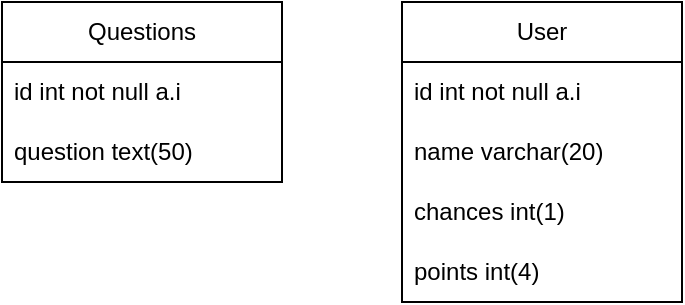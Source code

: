 <mxfile version="26.0.10" pages="3">
  <diagram name="DataBase Project" id="qkmOY7PCLWqSqp8gOzCZ">
    <mxGraphModel dx="1114" dy="593" grid="1" gridSize="10" guides="1" tooltips="1" connect="1" arrows="1" fold="1" page="1" pageScale="1" pageWidth="827" pageHeight="1169" math="0" shadow="0">
      <root>
        <mxCell id="0" />
        <mxCell id="1" parent="0" />
        <mxCell id="j0U818GSpceb6tb2Wbuf-1" value="User" style="swimlane;fontStyle=0;childLayout=stackLayout;horizontal=1;startSize=30;horizontalStack=0;resizeParent=1;resizeParentMax=0;resizeLast=0;collapsible=1;marginBottom=0;whiteSpace=wrap;html=1;" vertex="1" parent="1">
          <mxGeometry x="310" y="70" width="140" height="150" as="geometry" />
        </mxCell>
        <mxCell id="j0U818GSpceb6tb2Wbuf-9" value="id int not null a.i" style="text;strokeColor=none;fillColor=none;align=left;verticalAlign=middle;spacingLeft=4;spacingRight=4;overflow=hidden;points=[[0,0.5],[1,0.5]];portConstraint=eastwest;rotatable=0;whiteSpace=wrap;html=1;" vertex="1" parent="j0U818GSpceb6tb2Wbuf-1">
          <mxGeometry y="30" width="140" height="30" as="geometry" />
        </mxCell>
        <mxCell id="j0U818GSpceb6tb2Wbuf-2" value="&lt;div&gt;name varchar(20)&lt;/div&gt;" style="text;strokeColor=none;fillColor=none;align=left;verticalAlign=middle;spacingLeft=4;spacingRight=4;overflow=hidden;points=[[0,0.5],[1,0.5]];portConstraint=eastwest;rotatable=0;whiteSpace=wrap;html=1;" vertex="1" parent="j0U818GSpceb6tb2Wbuf-1">
          <mxGeometry y="60" width="140" height="30" as="geometry" />
        </mxCell>
        <mxCell id="j0U818GSpceb6tb2Wbuf-3" value="chances int(1)" style="text;strokeColor=none;fillColor=none;align=left;verticalAlign=middle;spacingLeft=4;spacingRight=4;overflow=hidden;points=[[0,0.5],[1,0.5]];portConstraint=eastwest;rotatable=0;whiteSpace=wrap;html=1;" vertex="1" parent="j0U818GSpceb6tb2Wbuf-1">
          <mxGeometry y="90" width="140" height="30" as="geometry" />
        </mxCell>
        <mxCell id="j0U818GSpceb6tb2Wbuf-4" value="points int(4)" style="text;strokeColor=none;fillColor=none;align=left;verticalAlign=middle;spacingLeft=4;spacingRight=4;overflow=hidden;points=[[0,0.5],[1,0.5]];portConstraint=eastwest;rotatable=0;whiteSpace=wrap;html=1;" vertex="1" parent="j0U818GSpceb6tb2Wbuf-1">
          <mxGeometry y="120" width="140" height="30" as="geometry" />
        </mxCell>
        <mxCell id="j0U818GSpceb6tb2Wbuf-5" value="Questions" style="swimlane;fontStyle=0;childLayout=stackLayout;horizontal=1;startSize=30;horizontalStack=0;resizeParent=1;resizeParentMax=0;resizeLast=0;collapsible=1;marginBottom=0;whiteSpace=wrap;html=1;" vertex="1" parent="1">
          <mxGeometry x="110" y="70" width="140" height="90" as="geometry" />
        </mxCell>
        <mxCell id="j0U818GSpceb6tb2Wbuf-6" value="id int not null a.i" style="text;strokeColor=none;fillColor=none;align=left;verticalAlign=middle;spacingLeft=4;spacingRight=4;overflow=hidden;points=[[0,0.5],[1,0.5]];portConstraint=eastwest;rotatable=0;whiteSpace=wrap;html=1;" vertex="1" parent="j0U818GSpceb6tb2Wbuf-5">
          <mxGeometry y="30" width="140" height="30" as="geometry" />
        </mxCell>
        <mxCell id="j0U818GSpceb6tb2Wbuf-8" value="question text(50)" style="text;strokeColor=none;fillColor=none;align=left;verticalAlign=middle;spacingLeft=4;spacingRight=4;overflow=hidden;points=[[0,0.5],[1,0.5]];portConstraint=eastwest;rotatable=0;whiteSpace=wrap;html=1;" vertex="1" parent="j0U818GSpceb6tb2Wbuf-5">
          <mxGeometry y="60" width="140" height="30" as="geometry" />
        </mxCell>
      </root>
    </mxGraphModel>
  </diagram>
  <diagram id="mPwHCbQlNT-gyFAdDzQE" name="Strona-2">
    <mxGraphModel dx="1114" dy="593" grid="1" gridSize="10" guides="1" tooltips="1" connect="1" arrows="1" fold="1" page="1" pageScale="1" pageWidth="827" pageHeight="1169" math="0" shadow="0">
      <root>
        <mxCell id="0" />
        <mxCell id="1" parent="0" />
        <mxCell id="pKz5EjJlFkGOmxM3lD51-2" value="Admin" style="shape=umlActor;verticalLabelPosition=bottom;verticalAlign=top;html=1;" vertex="1" parent="1">
          <mxGeometry x="110" y="320" width="30" height="60" as="geometry" />
        </mxCell>
        <mxCell id="pKz5EjJlFkGOmxM3lD51-4" value="" style="ellipse;whiteSpace=wrap;html=1;" vertex="1" parent="1">
          <mxGeometry x="170" y="320" width="140" height="70" as="geometry" />
        </mxCell>
      </root>
    </mxGraphModel>
  </diagram>
  <diagram id="JU3f2Gn8DMt14Z-GgrVj" name="Strona-3">
    <mxGraphModel dx="1114" dy="593" grid="1" gridSize="10" guides="1" tooltips="1" connect="1" arrows="1" fold="1" page="1" pageScale="1" pageWidth="827" pageHeight="1169" math="0" shadow="0">
      <root>
        <mxCell id="0" />
        <mxCell id="1" parent="0" />
        <mxCell id="jNsLNOCh984aqxK3Sjc5-7" value="" style="ellipse;html=1;shape=startState;fillColor=#000000;strokeColor=#ff0000;" vertex="1" parent="1">
          <mxGeometry x="250" y="60" width="30" height="30" as="geometry" />
        </mxCell>
        <mxCell id="jNsLNOCh984aqxK3Sjc5-8" value="" style="edgeStyle=orthogonalEdgeStyle;html=1;verticalAlign=bottom;endArrow=open;endSize=8;strokeColor=#ff0000;rounded=0;" edge="1" source="jNsLNOCh984aqxK3Sjc5-7" parent="1">
          <mxGeometry relative="1" as="geometry">
            <mxPoint x="265" y="150" as="targetPoint" />
          </mxGeometry>
        </mxCell>
        <mxCell id="jNsLNOCh984aqxK3Sjc5-12" style="edgeStyle=orthogonalEdgeStyle;rounded=0;orthogonalLoop=1;jettySize=auto;html=1;" edge="1" parent="1" source="jNsLNOCh984aqxK3Sjc5-11">
          <mxGeometry relative="1" as="geometry">
            <mxPoint x="265" y="280" as="targetPoint" />
          </mxGeometry>
        </mxCell>
        <mxCell id="jNsLNOCh984aqxK3Sjc5-11" value="Odpowiedz na pytanie" style="rounded=1;whiteSpace=wrap;html=1;" vertex="1" parent="1">
          <mxGeometry x="205" y="150" width="120" height="60" as="geometry" />
        </mxCell>
        <mxCell id="jNsLNOCh984aqxK3Sjc5-13" value="" style="rhombus;whiteSpace=wrap;html=1;" vertex="1" parent="1">
          <mxGeometry x="225" y="260" width="80" height="80" as="geometry" />
        </mxCell>
        <mxCell id="jNsLNOCh984aqxK3Sjc5-24" value="Odpowiedź prawidłowa" style="text;html=1;align=center;verticalAlign=middle;whiteSpace=wrap;rounded=0;" vertex="1" parent="1">
          <mxGeometry x="290" y="320" width="60" height="30" as="geometry" />
        </mxCell>
      </root>
    </mxGraphModel>
  </diagram>
</mxfile>
